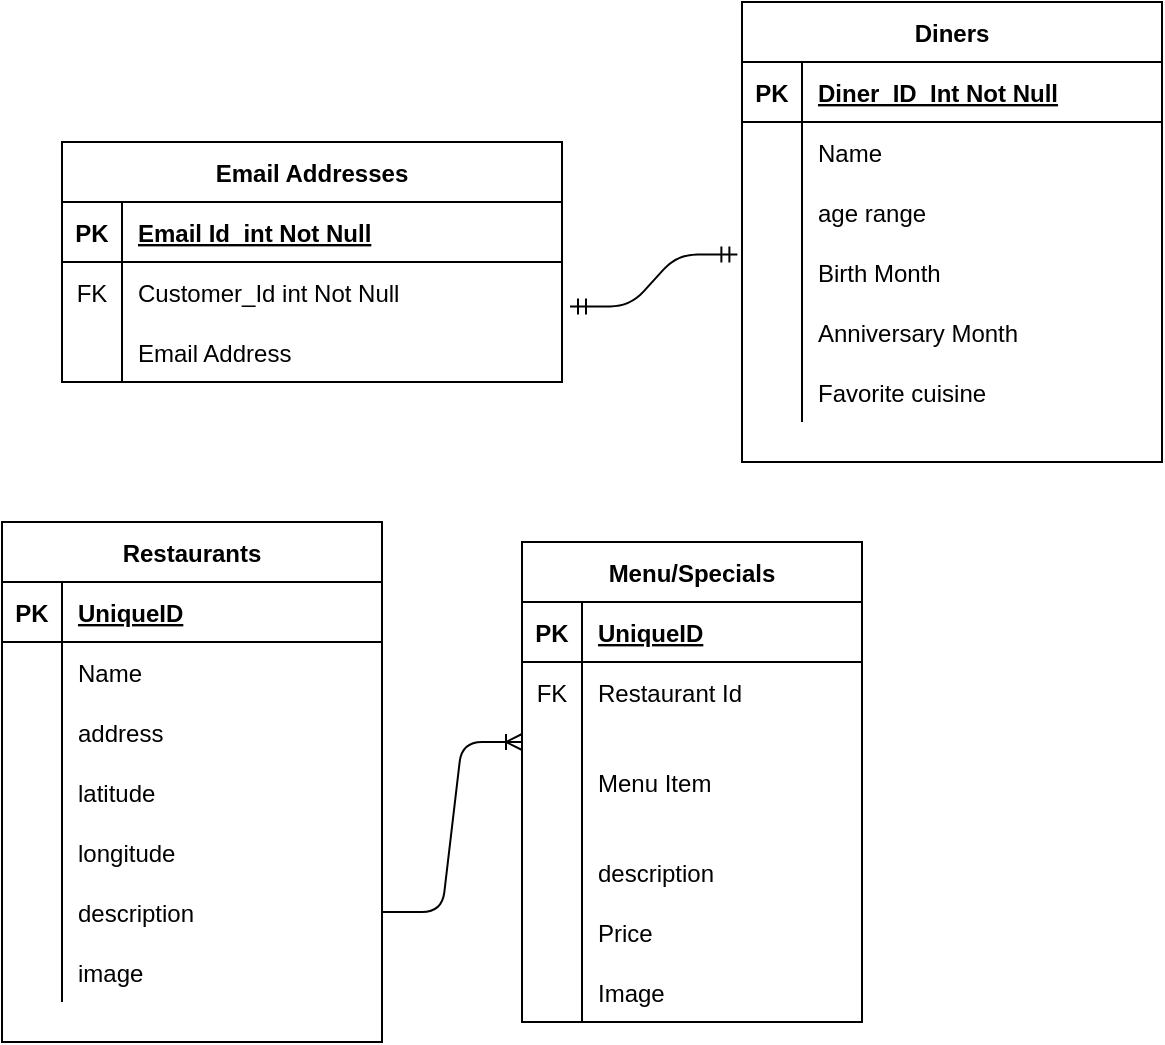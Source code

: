 <mxfile version="13.9.2" type="device"><diagram id="R2lEEEUBdFMjLlhIrx00" name="Page-1"><mxGraphModel dx="1422" dy="1894" grid="1" gridSize="10" guides="1" tooltips="1" connect="1" arrows="1" fold="1" page="1" pageScale="1" pageWidth="850" pageHeight="1100" math="0" shadow="0" extFonts="Permanent Marker^https://fonts.googleapis.com/css?family=Permanent+Marker"><root><mxCell id="0"/><mxCell id="1" parent="0"/><mxCell id="C-vyLk0tnHw3VtMMgP7b-2" value="Diners" style="shape=table;startSize=30;container=1;collapsible=1;childLayout=tableLayout;fixedRows=1;rowLines=0;fontStyle=1;align=center;resizeLast=1;" parent="1" vertex="1"><mxGeometry x="460" y="-50" width="210" height="230" as="geometry"/></mxCell><mxCell id="C-vyLk0tnHw3VtMMgP7b-3" value="" style="shape=partialRectangle;collapsible=0;dropTarget=0;pointerEvents=0;fillColor=none;points=[[0,0.5],[1,0.5]];portConstraint=eastwest;top=0;left=0;right=0;bottom=1;" parent="C-vyLk0tnHw3VtMMgP7b-2" vertex="1"><mxGeometry y="30" width="210" height="30" as="geometry"/></mxCell><mxCell id="C-vyLk0tnHw3VtMMgP7b-4" value="PK" style="shape=partialRectangle;overflow=hidden;connectable=0;fillColor=none;top=0;left=0;bottom=0;right=0;fontStyle=1;" parent="C-vyLk0tnHw3VtMMgP7b-3" vertex="1"><mxGeometry width="30" height="30" as="geometry"/></mxCell><mxCell id="C-vyLk0tnHw3VtMMgP7b-5" value="Diner_ID_Int Not Null" style="shape=partialRectangle;overflow=hidden;connectable=0;fillColor=none;top=0;left=0;bottom=0;right=0;align=left;spacingLeft=6;fontStyle=5;" parent="C-vyLk0tnHw3VtMMgP7b-3" vertex="1"><mxGeometry x="30" width="180" height="30" as="geometry"/></mxCell><mxCell id="C-vyLk0tnHw3VtMMgP7b-6" value="" style="shape=partialRectangle;collapsible=0;dropTarget=0;pointerEvents=0;fillColor=none;points=[[0,0.5],[1,0.5]];portConstraint=eastwest;top=0;left=0;right=0;bottom=0;" parent="C-vyLk0tnHw3VtMMgP7b-2" vertex="1"><mxGeometry y="60" width="210" height="30" as="geometry"/></mxCell><mxCell id="C-vyLk0tnHw3VtMMgP7b-7" value="" style="shape=partialRectangle;overflow=hidden;connectable=0;fillColor=none;top=0;left=0;bottom=0;right=0;" parent="C-vyLk0tnHw3VtMMgP7b-6" vertex="1"><mxGeometry width="30" height="30" as="geometry"/></mxCell><mxCell id="C-vyLk0tnHw3VtMMgP7b-8" value="Name " style="shape=partialRectangle;overflow=hidden;connectable=0;fillColor=none;top=0;left=0;bottom=0;right=0;align=left;spacingLeft=6;" parent="C-vyLk0tnHw3VtMMgP7b-6" vertex="1"><mxGeometry x="30" width="180" height="30" as="geometry"/></mxCell><mxCell id="C-vyLk0tnHw3VtMMgP7b-9" value="" style="shape=partialRectangle;collapsible=0;dropTarget=0;pointerEvents=0;fillColor=none;points=[[0,0.5],[1,0.5]];portConstraint=eastwest;top=0;left=0;right=0;bottom=0;" parent="C-vyLk0tnHw3VtMMgP7b-2" vertex="1"><mxGeometry y="90" width="210" height="30" as="geometry"/></mxCell><mxCell id="C-vyLk0tnHw3VtMMgP7b-10" value="" style="shape=partialRectangle;overflow=hidden;connectable=0;fillColor=none;top=0;left=0;bottom=0;right=0;" parent="C-vyLk0tnHw3VtMMgP7b-9" vertex="1"><mxGeometry width="30" height="30" as="geometry"/></mxCell><mxCell id="C-vyLk0tnHw3VtMMgP7b-11" value="age range" style="shape=partialRectangle;overflow=hidden;connectable=0;fillColor=none;top=0;left=0;bottom=0;right=0;align=left;spacingLeft=6;" parent="C-vyLk0tnHw3VtMMgP7b-9" vertex="1"><mxGeometry x="30" width="180" height="30" as="geometry"/></mxCell><mxCell id="6MH-ZSbWczDLXMNSjr3J-3" value="" style="shape=partialRectangle;collapsible=0;dropTarget=0;pointerEvents=0;fillColor=none;top=0;left=0;bottom=0;right=0;points=[[0,0.5],[1,0.5]];portConstraint=eastwest;" vertex="1" parent="C-vyLk0tnHw3VtMMgP7b-2"><mxGeometry y="120" width="210" height="30" as="geometry"/></mxCell><mxCell id="6MH-ZSbWczDLXMNSjr3J-4" value="" style="shape=partialRectangle;connectable=0;fillColor=none;top=0;left=0;bottom=0;right=0;editable=1;overflow=hidden;" vertex="1" parent="6MH-ZSbWczDLXMNSjr3J-3"><mxGeometry width="30" height="30" as="geometry"/></mxCell><mxCell id="6MH-ZSbWczDLXMNSjr3J-5" value="Birth Month" style="shape=partialRectangle;connectable=0;fillColor=none;top=0;left=0;bottom=0;right=0;align=left;spacingLeft=6;overflow=hidden;" vertex="1" parent="6MH-ZSbWczDLXMNSjr3J-3"><mxGeometry x="30" width="180" height="30" as="geometry"/></mxCell><mxCell id="6MH-ZSbWczDLXMNSjr3J-7" value="" style="shape=partialRectangle;collapsible=0;dropTarget=0;pointerEvents=0;fillColor=none;top=0;left=0;bottom=0;right=0;points=[[0,0.5],[1,0.5]];portConstraint=eastwest;" vertex="1" parent="C-vyLk0tnHw3VtMMgP7b-2"><mxGeometry y="150" width="210" height="30" as="geometry"/></mxCell><mxCell id="6MH-ZSbWczDLXMNSjr3J-8" value="" style="shape=partialRectangle;connectable=0;fillColor=none;top=0;left=0;bottom=0;right=0;editable=1;overflow=hidden;" vertex="1" parent="6MH-ZSbWczDLXMNSjr3J-7"><mxGeometry width="30" height="30" as="geometry"/></mxCell><mxCell id="6MH-ZSbWczDLXMNSjr3J-9" value="Anniversary Month" style="shape=partialRectangle;connectable=0;fillColor=none;top=0;left=0;bottom=0;right=0;align=left;spacingLeft=6;overflow=hidden;" vertex="1" parent="6MH-ZSbWczDLXMNSjr3J-7"><mxGeometry x="30" width="180" height="30" as="geometry"/></mxCell><mxCell id="6MH-ZSbWczDLXMNSjr3J-11" value="" style="shape=partialRectangle;collapsible=0;dropTarget=0;pointerEvents=0;fillColor=none;top=0;left=0;bottom=0;right=0;points=[[0,0.5],[1,0.5]];portConstraint=eastwest;" vertex="1" parent="C-vyLk0tnHw3VtMMgP7b-2"><mxGeometry y="180" width="210" height="30" as="geometry"/></mxCell><mxCell id="6MH-ZSbWczDLXMNSjr3J-12" value="" style="shape=partialRectangle;connectable=0;fillColor=none;top=0;left=0;bottom=0;right=0;editable=1;overflow=hidden;" vertex="1" parent="6MH-ZSbWczDLXMNSjr3J-11"><mxGeometry width="30" height="30" as="geometry"/></mxCell><mxCell id="6MH-ZSbWczDLXMNSjr3J-13" value="Favorite cuisine" style="shape=partialRectangle;connectable=0;fillColor=none;top=0;left=0;bottom=0;right=0;align=left;spacingLeft=6;overflow=hidden;" vertex="1" parent="6MH-ZSbWczDLXMNSjr3J-11"><mxGeometry x="30" width="180" height="30" as="geometry"/></mxCell><mxCell id="C-vyLk0tnHw3VtMMgP7b-23" value="Email Addresses" style="shape=table;startSize=30;container=1;collapsible=1;childLayout=tableLayout;fixedRows=1;rowLines=0;fontStyle=1;align=center;resizeLast=1;" parent="1" vertex="1"><mxGeometry x="120" y="20" width="250" height="120" as="geometry"/></mxCell><mxCell id="C-vyLk0tnHw3VtMMgP7b-24" value="" style="shape=partialRectangle;collapsible=0;dropTarget=0;pointerEvents=0;fillColor=none;points=[[0,0.5],[1,0.5]];portConstraint=eastwest;top=0;left=0;right=0;bottom=1;" parent="C-vyLk0tnHw3VtMMgP7b-23" vertex="1"><mxGeometry y="30" width="250" height="30" as="geometry"/></mxCell><mxCell id="C-vyLk0tnHw3VtMMgP7b-25" value="PK" style="shape=partialRectangle;overflow=hidden;connectable=0;fillColor=none;top=0;left=0;bottom=0;right=0;fontStyle=1;" parent="C-vyLk0tnHw3VtMMgP7b-24" vertex="1"><mxGeometry width="30" height="30" as="geometry"/></mxCell><mxCell id="C-vyLk0tnHw3VtMMgP7b-26" value="Email Id_int Not Null" style="shape=partialRectangle;overflow=hidden;connectable=0;fillColor=none;top=0;left=0;bottom=0;right=0;align=left;spacingLeft=6;fontStyle=5;" parent="C-vyLk0tnHw3VtMMgP7b-24" vertex="1"><mxGeometry x="30" width="220" height="30" as="geometry"/></mxCell><mxCell id="C-vyLk0tnHw3VtMMgP7b-27" value="" style="shape=partialRectangle;collapsible=0;dropTarget=0;pointerEvents=0;fillColor=none;points=[[0,0.5],[1,0.5]];portConstraint=eastwest;top=0;left=0;right=0;bottom=0;" parent="C-vyLk0tnHw3VtMMgP7b-23" vertex="1"><mxGeometry y="60" width="250" height="30" as="geometry"/></mxCell><mxCell id="C-vyLk0tnHw3VtMMgP7b-28" value="FK" style="shape=partialRectangle;overflow=hidden;connectable=0;fillColor=none;top=0;left=0;bottom=0;right=0;" parent="C-vyLk0tnHw3VtMMgP7b-27" vertex="1"><mxGeometry width="30" height="30" as="geometry"/></mxCell><mxCell id="C-vyLk0tnHw3VtMMgP7b-29" value="Customer_Id int Not Null" style="shape=partialRectangle;overflow=hidden;connectable=0;fillColor=none;top=0;left=0;bottom=0;right=0;align=left;spacingLeft=6;" parent="C-vyLk0tnHw3VtMMgP7b-27" vertex="1"><mxGeometry x="30" width="220" height="30" as="geometry"/></mxCell><mxCell id="6MH-ZSbWczDLXMNSjr3J-63" value="" style="shape=partialRectangle;collapsible=0;dropTarget=0;pointerEvents=0;fillColor=none;top=0;left=0;bottom=0;right=0;points=[[0,0.5],[1,0.5]];portConstraint=eastwest;labelBackgroundColor=none;" vertex="1" parent="C-vyLk0tnHw3VtMMgP7b-23"><mxGeometry y="90" width="250" height="30" as="geometry"/></mxCell><mxCell id="6MH-ZSbWczDLXMNSjr3J-64" value="" style="shape=partialRectangle;connectable=0;fillColor=none;top=0;left=0;bottom=0;right=0;editable=1;overflow=hidden;" vertex="1" parent="6MH-ZSbWczDLXMNSjr3J-63"><mxGeometry width="30" height="30" as="geometry"/></mxCell><mxCell id="6MH-ZSbWczDLXMNSjr3J-65" value="Email Address" style="shape=partialRectangle;connectable=0;fillColor=none;top=0;left=0;bottom=0;right=0;align=left;spacingLeft=6;overflow=hidden;" vertex="1" parent="6MH-ZSbWczDLXMNSjr3J-63"><mxGeometry x="30" width="220" height="30" as="geometry"/></mxCell><mxCell id="6MH-ZSbWczDLXMNSjr3J-1" value="" style="edgeStyle=entityRelationEdgeStyle;fontSize=12;html=1;endArrow=ERmandOne;startArrow=ERmandOne;exitX=1.016;exitY=0.74;exitDx=0;exitDy=0;exitPerimeter=0;entryX=-0.011;entryY=0.207;entryDx=0;entryDy=0;entryPerimeter=0;" edge="1" parent="1" source="C-vyLk0tnHw3VtMMgP7b-27" target="6MH-ZSbWczDLXMNSjr3J-3"><mxGeometry width="100" height="100" relative="1" as="geometry"><mxPoint x="350" y="250" as="sourcePoint"/><mxPoint x="450" y="150" as="targetPoint"/></mxGeometry></mxCell><mxCell id="6MH-ZSbWczDLXMNSjr3J-14" value="Restaurants" style="shape=table;startSize=30;container=1;collapsible=1;childLayout=tableLayout;fixedRows=1;rowLines=0;fontStyle=1;align=center;resizeLast=1;" vertex="1" parent="1"><mxGeometry x="90" y="210" width="190" height="260" as="geometry"/></mxCell><mxCell id="6MH-ZSbWczDLXMNSjr3J-15" value="" style="shape=partialRectangle;collapsible=0;dropTarget=0;pointerEvents=0;fillColor=none;top=0;left=0;bottom=1;right=0;points=[[0,0.5],[1,0.5]];portConstraint=eastwest;" vertex="1" parent="6MH-ZSbWczDLXMNSjr3J-14"><mxGeometry y="30" width="190" height="30" as="geometry"/></mxCell><mxCell id="6MH-ZSbWczDLXMNSjr3J-16" value="PK" style="shape=partialRectangle;connectable=0;fillColor=none;top=0;left=0;bottom=0;right=0;fontStyle=1;overflow=hidden;" vertex="1" parent="6MH-ZSbWczDLXMNSjr3J-15"><mxGeometry width="30" height="30" as="geometry"/></mxCell><mxCell id="6MH-ZSbWczDLXMNSjr3J-17" value="UniqueID" style="shape=partialRectangle;connectable=0;fillColor=none;top=0;left=0;bottom=0;right=0;align=left;spacingLeft=6;fontStyle=5;overflow=hidden;" vertex="1" parent="6MH-ZSbWczDLXMNSjr3J-15"><mxGeometry x="30" width="160" height="30" as="geometry"/></mxCell><mxCell id="6MH-ZSbWczDLXMNSjr3J-18" value="" style="shape=partialRectangle;collapsible=0;dropTarget=0;pointerEvents=0;fillColor=none;top=0;left=0;bottom=0;right=0;points=[[0,0.5],[1,0.5]];portConstraint=eastwest;" vertex="1" parent="6MH-ZSbWczDLXMNSjr3J-14"><mxGeometry y="60" width="190" height="30" as="geometry"/></mxCell><mxCell id="6MH-ZSbWczDLXMNSjr3J-19" value="" style="shape=partialRectangle;connectable=0;fillColor=none;top=0;left=0;bottom=0;right=0;editable=1;overflow=hidden;" vertex="1" parent="6MH-ZSbWczDLXMNSjr3J-18"><mxGeometry width="30" height="30" as="geometry"/></mxCell><mxCell id="6MH-ZSbWczDLXMNSjr3J-20" value="Name" style="shape=partialRectangle;connectable=0;fillColor=none;top=0;left=0;bottom=0;right=0;align=left;spacingLeft=6;overflow=hidden;" vertex="1" parent="6MH-ZSbWczDLXMNSjr3J-18"><mxGeometry x="30" width="160" height="30" as="geometry"/></mxCell><mxCell id="6MH-ZSbWczDLXMNSjr3J-21" value="" style="shape=partialRectangle;collapsible=0;dropTarget=0;pointerEvents=0;fillColor=none;top=0;left=0;bottom=0;right=0;points=[[0,0.5],[1,0.5]];portConstraint=eastwest;" vertex="1" parent="6MH-ZSbWczDLXMNSjr3J-14"><mxGeometry y="90" width="190" height="30" as="geometry"/></mxCell><mxCell id="6MH-ZSbWczDLXMNSjr3J-22" value="" style="shape=partialRectangle;connectable=0;fillColor=none;top=0;left=0;bottom=0;right=0;editable=1;overflow=hidden;" vertex="1" parent="6MH-ZSbWczDLXMNSjr3J-21"><mxGeometry width="30" height="30" as="geometry"/></mxCell><mxCell id="6MH-ZSbWczDLXMNSjr3J-23" value="address" style="shape=partialRectangle;connectable=0;fillColor=none;top=0;left=0;bottom=0;right=0;align=left;spacingLeft=6;overflow=hidden;" vertex="1" parent="6MH-ZSbWczDLXMNSjr3J-21"><mxGeometry x="30" width="160" height="30" as="geometry"/></mxCell><mxCell id="6MH-ZSbWczDLXMNSjr3J-24" value="" style="shape=partialRectangle;collapsible=0;dropTarget=0;pointerEvents=0;fillColor=none;top=0;left=0;bottom=0;right=0;points=[[0,0.5],[1,0.5]];portConstraint=eastwest;" vertex="1" parent="6MH-ZSbWczDLXMNSjr3J-14"><mxGeometry y="120" width="190" height="30" as="geometry"/></mxCell><mxCell id="6MH-ZSbWczDLXMNSjr3J-25" value="" style="shape=partialRectangle;connectable=0;fillColor=none;top=0;left=0;bottom=0;right=0;editable=1;overflow=hidden;" vertex="1" parent="6MH-ZSbWczDLXMNSjr3J-24"><mxGeometry width="30" height="30" as="geometry"/></mxCell><mxCell id="6MH-ZSbWczDLXMNSjr3J-26" value="latitude" style="shape=partialRectangle;connectable=0;fillColor=none;top=0;left=0;bottom=0;right=0;align=left;spacingLeft=6;overflow=hidden;" vertex="1" parent="6MH-ZSbWczDLXMNSjr3J-24"><mxGeometry x="30" width="160" height="30" as="geometry"/></mxCell><mxCell id="6MH-ZSbWczDLXMNSjr3J-27" value="" style="shape=partialRectangle;collapsible=0;dropTarget=0;pointerEvents=0;fillColor=none;top=0;left=0;bottom=0;right=0;points=[[0,0.5],[1,0.5]];portConstraint=eastwest;" vertex="1" parent="6MH-ZSbWczDLXMNSjr3J-14"><mxGeometry y="150" width="190" height="30" as="geometry"/></mxCell><mxCell id="6MH-ZSbWczDLXMNSjr3J-28" value="" style="shape=partialRectangle;connectable=0;fillColor=none;top=0;left=0;bottom=0;right=0;editable=1;overflow=hidden;" vertex="1" parent="6MH-ZSbWczDLXMNSjr3J-27"><mxGeometry width="30" height="30" as="geometry"/></mxCell><mxCell id="6MH-ZSbWczDLXMNSjr3J-29" value="longitude " style="shape=partialRectangle;connectable=0;fillColor=none;top=0;left=0;bottom=0;right=0;align=left;spacingLeft=6;overflow=hidden;" vertex="1" parent="6MH-ZSbWczDLXMNSjr3J-27"><mxGeometry x="30" width="160" height="30" as="geometry"/></mxCell><mxCell id="6MH-ZSbWczDLXMNSjr3J-31" value="" style="shape=partialRectangle;collapsible=0;dropTarget=0;pointerEvents=0;fillColor=none;top=0;left=0;bottom=0;right=0;points=[[0,0.5],[1,0.5]];portConstraint=eastwest;" vertex="1" parent="6MH-ZSbWczDLXMNSjr3J-14"><mxGeometry y="180" width="190" height="30" as="geometry"/></mxCell><mxCell id="6MH-ZSbWczDLXMNSjr3J-32" value="" style="shape=partialRectangle;connectable=0;fillColor=none;top=0;left=0;bottom=0;right=0;editable=1;overflow=hidden;" vertex="1" parent="6MH-ZSbWczDLXMNSjr3J-31"><mxGeometry width="30" height="30" as="geometry"/></mxCell><mxCell id="6MH-ZSbWczDLXMNSjr3J-33" value="description" style="shape=partialRectangle;connectable=0;fillColor=none;top=0;left=0;bottom=0;right=0;align=left;spacingLeft=6;overflow=hidden;" vertex="1" parent="6MH-ZSbWczDLXMNSjr3J-31"><mxGeometry x="30" width="160" height="30" as="geometry"/></mxCell><mxCell id="6MH-ZSbWczDLXMNSjr3J-35" value="" style="shape=partialRectangle;collapsible=0;dropTarget=0;pointerEvents=0;fillColor=none;top=0;left=0;bottom=0;right=0;points=[[0,0.5],[1,0.5]];portConstraint=eastwest;" vertex="1" parent="6MH-ZSbWczDLXMNSjr3J-14"><mxGeometry y="210" width="190" height="30" as="geometry"/></mxCell><mxCell id="6MH-ZSbWczDLXMNSjr3J-36" value="" style="shape=partialRectangle;connectable=0;fillColor=none;top=0;left=0;bottom=0;right=0;editable=1;overflow=hidden;" vertex="1" parent="6MH-ZSbWczDLXMNSjr3J-35"><mxGeometry width="30" height="30" as="geometry"/></mxCell><mxCell id="6MH-ZSbWczDLXMNSjr3J-37" value="image" style="shape=partialRectangle;connectable=0;fillColor=none;top=0;left=0;bottom=0;right=0;align=left;spacingLeft=6;overflow=hidden;" vertex="1" parent="6MH-ZSbWczDLXMNSjr3J-35"><mxGeometry x="30" width="160" height="30" as="geometry"/></mxCell><mxCell id="6MH-ZSbWczDLXMNSjr3J-38" value="Menu/Specials" style="shape=table;startSize=30;container=1;collapsible=1;childLayout=tableLayout;fixedRows=1;rowLines=0;fontStyle=1;align=center;resizeLast=1;" vertex="1" parent="1"><mxGeometry x="350" y="220" width="170" height="240" as="geometry"/></mxCell><mxCell id="6MH-ZSbWczDLXMNSjr3J-39" value="" style="shape=partialRectangle;collapsible=0;dropTarget=0;pointerEvents=0;fillColor=none;top=0;left=0;bottom=1;right=0;points=[[0,0.5],[1,0.5]];portConstraint=eastwest;" vertex="1" parent="6MH-ZSbWczDLXMNSjr3J-38"><mxGeometry y="30" width="170" height="30" as="geometry"/></mxCell><mxCell id="6MH-ZSbWczDLXMNSjr3J-40" value="PK" style="shape=partialRectangle;connectable=0;fillColor=none;top=0;left=0;bottom=0;right=0;fontStyle=1;overflow=hidden;" vertex="1" parent="6MH-ZSbWczDLXMNSjr3J-39"><mxGeometry width="30" height="30" as="geometry"/></mxCell><mxCell id="6MH-ZSbWczDLXMNSjr3J-41" value="UniqueID" style="shape=partialRectangle;connectable=0;fillColor=none;top=0;left=0;bottom=0;right=0;align=left;spacingLeft=6;fontStyle=5;overflow=hidden;" vertex="1" parent="6MH-ZSbWczDLXMNSjr3J-39"><mxGeometry x="30" width="140" height="30" as="geometry"/></mxCell><mxCell id="6MH-ZSbWczDLXMNSjr3J-51" value="" style="shape=partialRectangle;collapsible=0;dropTarget=0;pointerEvents=0;fillColor=none;top=0;left=0;bottom=0;right=0;points=[[0,0.5],[1,0.5]];portConstraint=eastwest;" vertex="1" parent="6MH-ZSbWczDLXMNSjr3J-38"><mxGeometry y="60" width="170" height="30" as="geometry"/></mxCell><mxCell id="6MH-ZSbWczDLXMNSjr3J-52" value="FK" style="shape=partialRectangle;connectable=0;fillColor=none;top=0;left=0;bottom=0;right=0;fontStyle=0;overflow=hidden;" vertex="1" parent="6MH-ZSbWczDLXMNSjr3J-51"><mxGeometry width="30" height="30" as="geometry"/></mxCell><mxCell id="6MH-ZSbWczDLXMNSjr3J-53" value="Restaurant Id" style="shape=partialRectangle;connectable=0;fillColor=none;top=0;left=0;bottom=0;right=0;align=left;spacingLeft=6;fontStyle=0;overflow=hidden;" vertex="1" parent="6MH-ZSbWczDLXMNSjr3J-51"><mxGeometry x="30" width="140" height="30" as="geometry"/></mxCell><mxCell id="6MH-ZSbWczDLXMNSjr3J-42" value="" style="shape=partialRectangle;collapsible=0;dropTarget=0;pointerEvents=0;fillColor=none;top=0;left=0;bottom=0;right=0;points=[[0,0.5],[1,0.5]];portConstraint=eastwest;" vertex="1" parent="6MH-ZSbWczDLXMNSjr3J-38"><mxGeometry y="90" width="170" height="60" as="geometry"/></mxCell><mxCell id="6MH-ZSbWczDLXMNSjr3J-43" value="" style="shape=partialRectangle;connectable=0;fillColor=none;top=0;left=0;bottom=0;right=0;editable=1;overflow=hidden;" vertex="1" parent="6MH-ZSbWczDLXMNSjr3J-42"><mxGeometry width="30" height="60" as="geometry"/></mxCell><mxCell id="6MH-ZSbWczDLXMNSjr3J-44" value="Menu Item" style="shape=partialRectangle;connectable=0;fillColor=none;top=0;left=0;bottom=0;right=0;align=left;spacingLeft=6;overflow=hidden;" vertex="1" parent="6MH-ZSbWczDLXMNSjr3J-42"><mxGeometry x="30" width="140" height="60" as="geometry"/></mxCell><mxCell id="6MH-ZSbWczDLXMNSjr3J-45" value="" style="shape=partialRectangle;collapsible=0;dropTarget=0;pointerEvents=0;fillColor=none;top=0;left=0;bottom=0;right=0;points=[[0,0.5],[1,0.5]];portConstraint=eastwest;" vertex="1" parent="6MH-ZSbWczDLXMNSjr3J-38"><mxGeometry y="150" width="170" height="30" as="geometry"/></mxCell><mxCell id="6MH-ZSbWczDLXMNSjr3J-46" value="" style="shape=partialRectangle;connectable=0;fillColor=none;top=0;left=0;bottom=0;right=0;editable=1;overflow=hidden;" vertex="1" parent="6MH-ZSbWczDLXMNSjr3J-45"><mxGeometry width="30" height="30" as="geometry"/></mxCell><mxCell id="6MH-ZSbWczDLXMNSjr3J-47" value="description" style="shape=partialRectangle;connectable=0;fillColor=none;top=0;left=0;bottom=0;right=0;align=left;spacingLeft=6;overflow=hidden;" vertex="1" parent="6MH-ZSbWczDLXMNSjr3J-45"><mxGeometry x="30" width="140" height="30" as="geometry"/></mxCell><mxCell id="6MH-ZSbWczDLXMNSjr3J-48" value="" style="shape=partialRectangle;collapsible=0;dropTarget=0;pointerEvents=0;fillColor=none;top=0;left=0;bottom=0;right=0;points=[[0,0.5],[1,0.5]];portConstraint=eastwest;" vertex="1" parent="6MH-ZSbWczDLXMNSjr3J-38"><mxGeometry y="180" width="170" height="30" as="geometry"/></mxCell><mxCell id="6MH-ZSbWczDLXMNSjr3J-49" value="" style="shape=partialRectangle;connectable=0;fillColor=none;top=0;left=0;bottom=0;right=0;editable=1;overflow=hidden;" vertex="1" parent="6MH-ZSbWczDLXMNSjr3J-48"><mxGeometry width="30" height="30" as="geometry"/></mxCell><mxCell id="6MH-ZSbWczDLXMNSjr3J-50" value="Price" style="shape=partialRectangle;connectable=0;fillColor=none;top=0;left=0;bottom=0;right=0;align=left;spacingLeft=6;overflow=hidden;" vertex="1" parent="6MH-ZSbWczDLXMNSjr3J-48"><mxGeometry x="30" width="140" height="30" as="geometry"/></mxCell><mxCell id="6MH-ZSbWczDLXMNSjr3J-56" value="" style="shape=partialRectangle;collapsible=0;dropTarget=0;pointerEvents=0;fillColor=none;top=0;left=0;bottom=0;right=0;points=[[0,0.5],[1,0.5]];portConstraint=eastwest;" vertex="1" parent="6MH-ZSbWczDLXMNSjr3J-38"><mxGeometry y="210" width="170" height="30" as="geometry"/></mxCell><mxCell id="6MH-ZSbWczDLXMNSjr3J-57" value="" style="shape=partialRectangle;connectable=0;fillColor=none;top=0;left=0;bottom=0;right=0;editable=1;overflow=hidden;" vertex="1" parent="6MH-ZSbWczDLXMNSjr3J-56"><mxGeometry width="30" height="30" as="geometry"/></mxCell><mxCell id="6MH-ZSbWczDLXMNSjr3J-58" value="Image" style="shape=partialRectangle;connectable=0;fillColor=none;top=0;left=0;bottom=0;right=0;align=left;spacingLeft=6;overflow=hidden;labelBackgroundColor=none;" vertex="1" parent="6MH-ZSbWczDLXMNSjr3J-56"><mxGeometry x="30" width="140" height="30" as="geometry"/></mxCell><mxCell id="6MH-ZSbWczDLXMNSjr3J-54" value="" style="edgeStyle=entityRelationEdgeStyle;fontSize=12;html=1;endArrow=ERoneToMany;exitX=1;exitY=0.5;exitDx=0;exitDy=0;" edge="1" parent="1" source="6MH-ZSbWczDLXMNSjr3J-31"><mxGeometry width="100" height="100" relative="1" as="geometry"><mxPoint x="260" y="420" as="sourcePoint"/><mxPoint x="350" y="320" as="targetPoint"/></mxGeometry></mxCell></root></mxGraphModel></diagram></mxfile>
